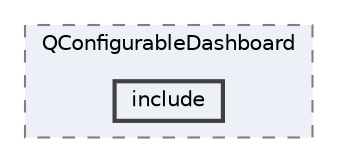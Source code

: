digraph "C:/Users/patri/Documents/QConfigurableDashboard/include"
{
 // LATEX_PDF_SIZE
  bgcolor="transparent";
  edge [fontname=Helvetica,fontsize=10,labelfontname=Helvetica,labelfontsize=10];
  node [fontname=Helvetica,fontsize=10,shape=box,height=0.2,width=0.4];
  compound=true
  subgraph clusterdir_0105d6f77f3fb17ebcc8b11da1b2d507 {
    graph [ bgcolor="#edf0f7", pencolor="grey50", label="QConfigurableDashboard", fontname=Helvetica,fontsize=10 style="filled,dashed", URL="dir_0105d6f77f3fb17ebcc8b11da1b2d507.html",tooltip=""]
  dir_3967dfc770ebe5a70b79fb09fd1592d8 [label="include", fillcolor="#edf0f7", color="grey25", style="filled,bold", URL="dir_3967dfc770ebe5a70b79fb09fd1592d8.html",tooltip=""];
  }
}
